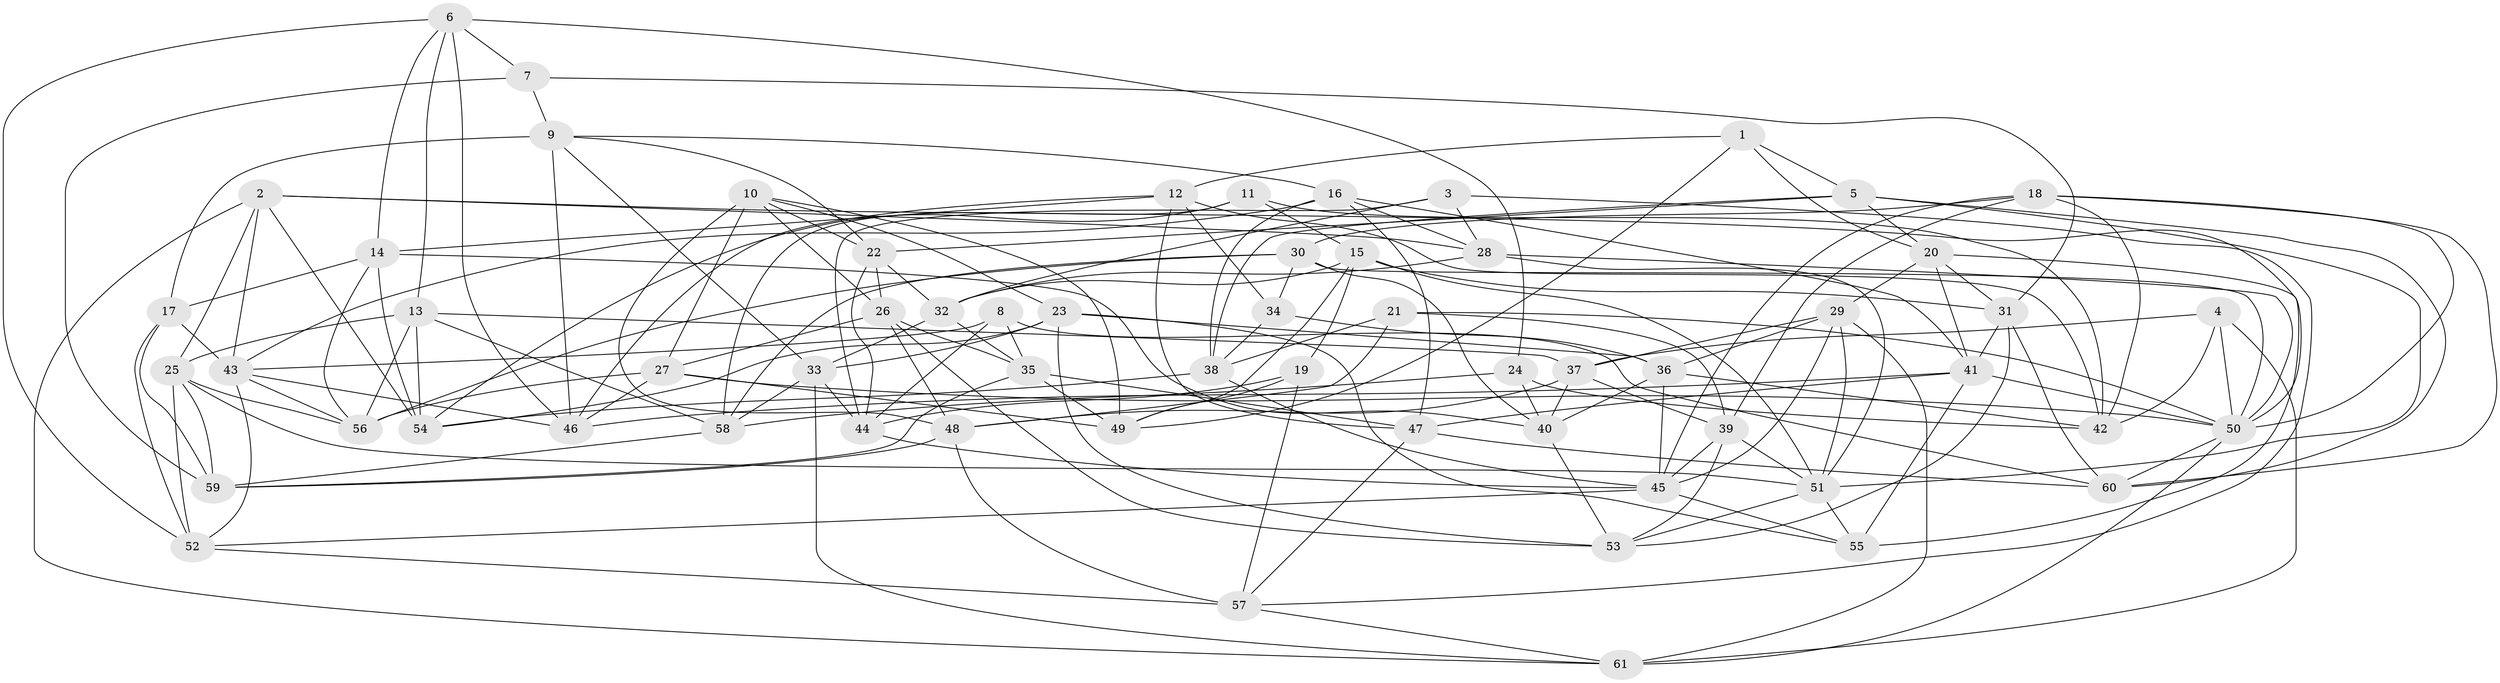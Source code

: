 // original degree distribution, {4: 1.0}
// Generated by graph-tools (version 1.1) at 2025/50/03/09/25 03:50:47]
// undirected, 61 vertices, 177 edges
graph export_dot {
graph [start="1"]
  node [color=gray90,style=filled];
  1;
  2;
  3;
  4;
  5;
  6;
  7;
  8;
  9;
  10;
  11;
  12;
  13;
  14;
  15;
  16;
  17;
  18;
  19;
  20;
  21;
  22;
  23;
  24;
  25;
  26;
  27;
  28;
  29;
  30;
  31;
  32;
  33;
  34;
  35;
  36;
  37;
  38;
  39;
  40;
  41;
  42;
  43;
  44;
  45;
  46;
  47;
  48;
  49;
  50;
  51;
  52;
  53;
  54;
  55;
  56;
  57;
  58;
  59;
  60;
  61;
  1 -- 5 [weight=1.0];
  1 -- 12 [weight=1.0];
  1 -- 20 [weight=1.0];
  1 -- 49 [weight=1.0];
  2 -- 25 [weight=1.0];
  2 -- 28 [weight=1.0];
  2 -- 43 [weight=1.0];
  2 -- 50 [weight=1.0];
  2 -- 54 [weight=1.0];
  2 -- 61 [weight=1.0];
  3 -- 28 [weight=1.0];
  3 -- 32 [weight=1.0];
  3 -- 44 [weight=1.0];
  3 -- 57 [weight=1.0];
  4 -- 37 [weight=1.0];
  4 -- 42 [weight=1.0];
  4 -- 50 [weight=1.0];
  4 -- 61 [weight=1.0];
  5 -- 20 [weight=1.0];
  5 -- 22 [weight=1.0];
  5 -- 38 [weight=1.0];
  5 -- 51 [weight=1.0];
  5 -- 60 [weight=1.0];
  6 -- 7 [weight=1.0];
  6 -- 13 [weight=1.0];
  6 -- 14 [weight=1.0];
  6 -- 24 [weight=1.0];
  6 -- 46 [weight=1.0];
  6 -- 52 [weight=1.0];
  7 -- 9 [weight=1.0];
  7 -- 31 [weight=1.0];
  7 -- 59 [weight=1.0];
  8 -- 35 [weight=1.0];
  8 -- 43 [weight=1.0];
  8 -- 44 [weight=1.0];
  8 -- 60 [weight=1.0];
  9 -- 16 [weight=1.0];
  9 -- 17 [weight=1.0];
  9 -- 22 [weight=1.0];
  9 -- 33 [weight=1.0];
  9 -- 46 [weight=1.0];
  10 -- 22 [weight=1.0];
  10 -- 23 [weight=1.0];
  10 -- 26 [weight=1.0];
  10 -- 27 [weight=1.0];
  10 -- 48 [weight=1.0];
  10 -- 49 [weight=1.0];
  11 -- 15 [weight=1.0];
  11 -- 42 [weight=1.0];
  11 -- 54 [weight=1.0];
  11 -- 58 [weight=1.0];
  12 -- 14 [weight=1.0];
  12 -- 34 [weight=1.0];
  12 -- 42 [weight=1.0];
  12 -- 46 [weight=1.0];
  12 -- 47 [weight=1.0];
  13 -- 25 [weight=1.0];
  13 -- 37 [weight=1.0];
  13 -- 54 [weight=1.0];
  13 -- 56 [weight=1.0];
  13 -- 58 [weight=1.0];
  14 -- 17 [weight=1.0];
  14 -- 40 [weight=1.0];
  14 -- 54 [weight=1.0];
  14 -- 56 [weight=1.0];
  15 -- 19 [weight=1.0];
  15 -- 31 [weight=1.0];
  15 -- 32 [weight=1.0];
  15 -- 49 [weight=1.0];
  15 -- 51 [weight=1.0];
  16 -- 28 [weight=1.0];
  16 -- 38 [weight=1.0];
  16 -- 41 [weight=1.0];
  16 -- 43 [weight=1.0];
  16 -- 47 [weight=1.0];
  17 -- 43 [weight=2.0];
  17 -- 52 [weight=1.0];
  17 -- 59 [weight=1.0];
  18 -- 30 [weight=1.0];
  18 -- 39 [weight=1.0];
  18 -- 42 [weight=1.0];
  18 -- 45 [weight=1.0];
  18 -- 50 [weight=1.0];
  18 -- 60 [weight=1.0];
  19 -- 44 [weight=1.0];
  19 -- 49 [weight=1.0];
  19 -- 57 [weight=1.0];
  20 -- 29 [weight=1.0];
  20 -- 31 [weight=1.0];
  20 -- 41 [weight=1.0];
  20 -- 55 [weight=1.0];
  21 -- 38 [weight=1.0];
  21 -- 39 [weight=1.0];
  21 -- 48 [weight=1.0];
  21 -- 50 [weight=1.0];
  22 -- 26 [weight=1.0];
  22 -- 32 [weight=1.0];
  22 -- 44 [weight=1.0];
  23 -- 33 [weight=1.0];
  23 -- 36 [weight=1.0];
  23 -- 53 [weight=1.0];
  23 -- 54 [weight=1.0];
  23 -- 55 [weight=1.0];
  24 -- 40 [weight=1.0];
  24 -- 42 [weight=1.0];
  24 -- 58 [weight=1.0];
  25 -- 51 [weight=1.0];
  25 -- 52 [weight=1.0];
  25 -- 56 [weight=1.0];
  25 -- 59 [weight=1.0];
  26 -- 27 [weight=1.0];
  26 -- 35 [weight=1.0];
  26 -- 48 [weight=1.0];
  26 -- 53 [weight=1.0];
  27 -- 46 [weight=1.0];
  27 -- 49 [weight=1.0];
  27 -- 50 [weight=1.0];
  27 -- 56 [weight=1.0];
  28 -- 32 [weight=1.0];
  28 -- 50 [weight=1.0];
  28 -- 51 [weight=1.0];
  29 -- 36 [weight=1.0];
  29 -- 37 [weight=1.0];
  29 -- 45 [weight=1.0];
  29 -- 51 [weight=1.0];
  29 -- 61 [weight=1.0];
  30 -- 34 [weight=1.0];
  30 -- 40 [weight=1.0];
  30 -- 50 [weight=1.0];
  30 -- 56 [weight=1.0];
  30 -- 58 [weight=1.0];
  31 -- 41 [weight=1.0];
  31 -- 53 [weight=1.0];
  31 -- 60 [weight=1.0];
  32 -- 33 [weight=1.0];
  32 -- 35 [weight=1.0];
  33 -- 44 [weight=1.0];
  33 -- 58 [weight=1.0];
  33 -- 61 [weight=1.0];
  34 -- 36 [weight=1.0];
  34 -- 38 [weight=1.0];
  35 -- 47 [weight=1.0];
  35 -- 49 [weight=1.0];
  35 -- 59 [weight=1.0];
  36 -- 40 [weight=1.0];
  36 -- 42 [weight=1.0];
  36 -- 45 [weight=1.0];
  37 -- 39 [weight=1.0];
  37 -- 40 [weight=1.0];
  37 -- 48 [weight=1.0];
  38 -- 45 [weight=1.0];
  38 -- 54 [weight=1.0];
  39 -- 45 [weight=1.0];
  39 -- 51 [weight=1.0];
  39 -- 53 [weight=1.0];
  40 -- 53 [weight=1.0];
  41 -- 46 [weight=1.0];
  41 -- 47 [weight=1.0];
  41 -- 50 [weight=1.0];
  41 -- 55 [weight=2.0];
  43 -- 46 [weight=1.0];
  43 -- 52 [weight=1.0];
  43 -- 56 [weight=1.0];
  44 -- 45 [weight=1.0];
  45 -- 52 [weight=1.0];
  45 -- 55 [weight=1.0];
  47 -- 57 [weight=1.0];
  47 -- 60 [weight=1.0];
  48 -- 57 [weight=1.0];
  48 -- 59 [weight=1.0];
  50 -- 60 [weight=1.0];
  50 -- 61 [weight=1.0];
  51 -- 53 [weight=1.0];
  51 -- 55 [weight=1.0];
  52 -- 57 [weight=1.0];
  57 -- 61 [weight=1.0];
  58 -- 59 [weight=1.0];
}
